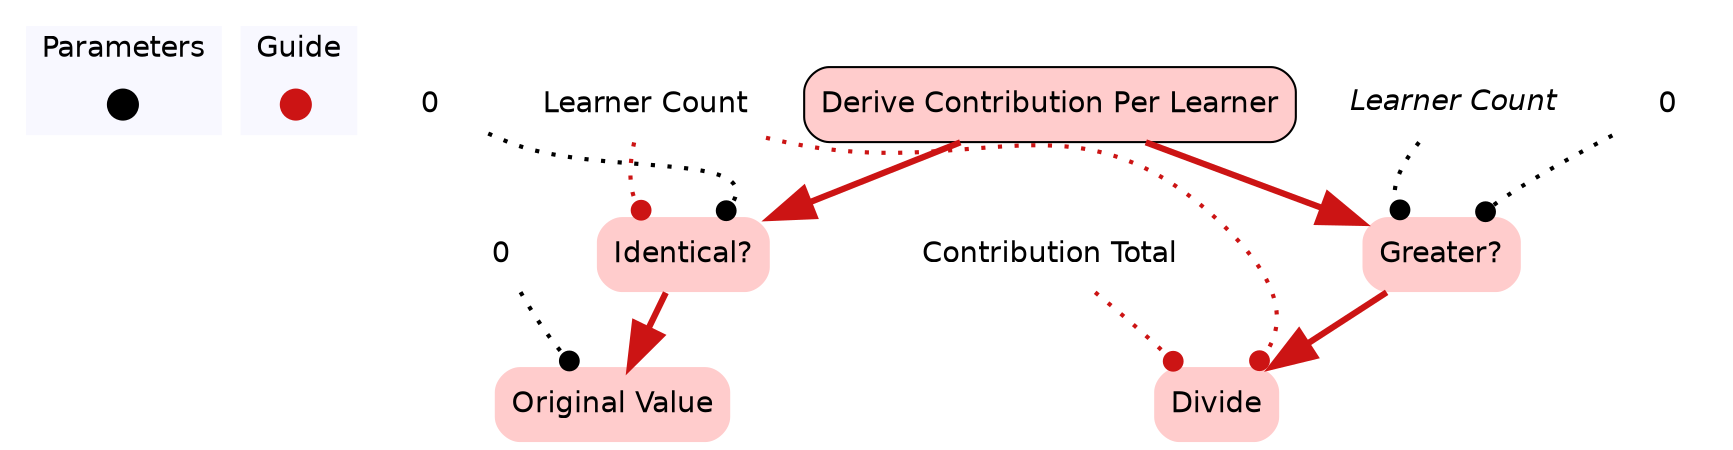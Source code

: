 digraph guide {
	concentrate=true;
	
	subgraph clustercontextKey {
		fontname=Helvetica;
		label="Parameters";
		style="filled";
		fillcolor=ghostwhite;
		color=white;
		labeljust=l;
		contextOverview [style=filled,shape=point,fixedsize=true,width=.2,height=.2,fontcolor=white,color="black",label=""];
	}
	subgraph clusterguideKey {
		fontname=Helvetica;
		nodesep=0.1;
		style="filled";
		fillcolor=ghostwhite;
		label="Guide";
		color=white;
		labeljust=l;
		deriveContributionPerLearnerOverview [fontname=Helvetica,style=filled,shape=point,fixedsize=true,width=.2,height=.2,fontcolor=white,color="0.0, 0.9 , 0.8",label="",URL="guide__Overview.svg"];

	}
		guidelearnerCount [shape=none,fontsize=14,style="filled",fontname=Helvetica,color=none,fillcolor=white,label="Learner Count"];
		guidecontributionTotal [shape=none,fontsize=14,style="filled",fontname=Helvetica,color=none,fillcolor=white,label="Contribution Total"];
		socialResourceslearnerCount [shape=none,fontsize=14,style="filled",fontname=Helvetica,color=none,fillcolor=white,label=<<i>Learner Count</i>>];

//subgraph clusterderiveContributionPerLearner {
	//style=filled;
	//color=white;
	//fillcolor="0.0, 0.0, 0.98";
		deriveContributionPerLearner [shape=box,style="rounded,filled",fontname=Helvetica,color=black,fillcolor="0.0, 0.2, 1.0",label="Derive Contribution Per Learner",URL="guide_deriveContributionPerLearner.svg"];
	deriveContributionPerLearner ->  learnerCountGreaterZeroQuery [color="0.0, 0.9 , 0.8",penwidth=3.0,arrowsize=2.0];
	deriveContributionPerLearner ->  learnerCountIdenticalZeroQuery [color="0.0, 0.9 , 0.8",penwidth=3.0,arrowsize=2.0];
		originalValueZero [shape=none,style="rounded,filled",fontname=Helvetica,color="0.0, 0.2, 1.0",label="Original Value"];
		learnerCountIdenticalZeroQuery [shape=none,style="rounded,filled",fontname=Helvetica,color="0.0, 0.2, 1.0",label="Identical?"];
	learnerCountIdenticalZeroQuery ->  originalValueZero [color="0.0, 0.9 , 0.8",penwidth=3.0,arrowsize=2.0];
		contributionTotalDivideLearnerCount [shape=none,style="rounded,filled",fontname=Helvetica,color="0.0, 0.2, 1.0",label="Divide"];
		learnerCountGreaterZeroQuery [shape=none,style="rounded,filled",fontname=Helvetica,color="0.0, 0.2, 1.0",label="Greater?"];
	learnerCountGreaterZeroQuery ->  contributionTotalDivideLearnerCount [color="0.0, 0.9 , 0.8",penwidth=3.0,arrowsize=2.0];
//}
	
		importxyxoriginalValueZerofunctionszero0 [fontname=Helvetica,shape=none,label="0"];
		importxyxoriginalValueZerofunctionszero0 -> originalValueZero:nw [style=dotted,arrowhead=dot,color=black,penwidth=2.0];
		guidelearnerCount -> learnerCountIdenticalZeroQuery:nw [style=dotted,arrowhead=dot,color="0.0, 0.9 , 0.8",penwidth=2.0];
	
		importxyxlearnerCountIdenticalZeroQueryfunctionszero0 [fontname=Helvetica,shape=none,label="0"];
		importxyxlearnerCountIdenticalZeroQueryfunctionszero0 -> learnerCountIdenticalZeroQuery:ne [style=dotted,arrowhead=dot,color=black,penwidth=2.0];
		guidecontributionTotal -> contributionTotalDivideLearnerCount:nw [style=dotted,arrowhead=dot,color="0.0, 0.9 , 0.8",penwidth=2.0];
		guidelearnerCount -> contributionTotalDivideLearnerCount:ne [style=dotted,arrowhead=dot,color="0.0, 0.9 , 0.8",penwidth=2.0];
		socialResourceslearnerCount -> learnerCountGreaterZeroQuery:nw [style=dotted,arrowhead=dot,color=black,penwidth=2.0];
	
		importxyxlearnerCountGreaterZeroQueryfunctionszero0 [fontname=Helvetica,shape=none,label="0"];
		importxyxlearnerCountGreaterZeroQueryfunctionszero0 -> learnerCountGreaterZeroQuery:ne [style=dotted,arrowhead=dot,color=black,penwidth=2.0];
}
